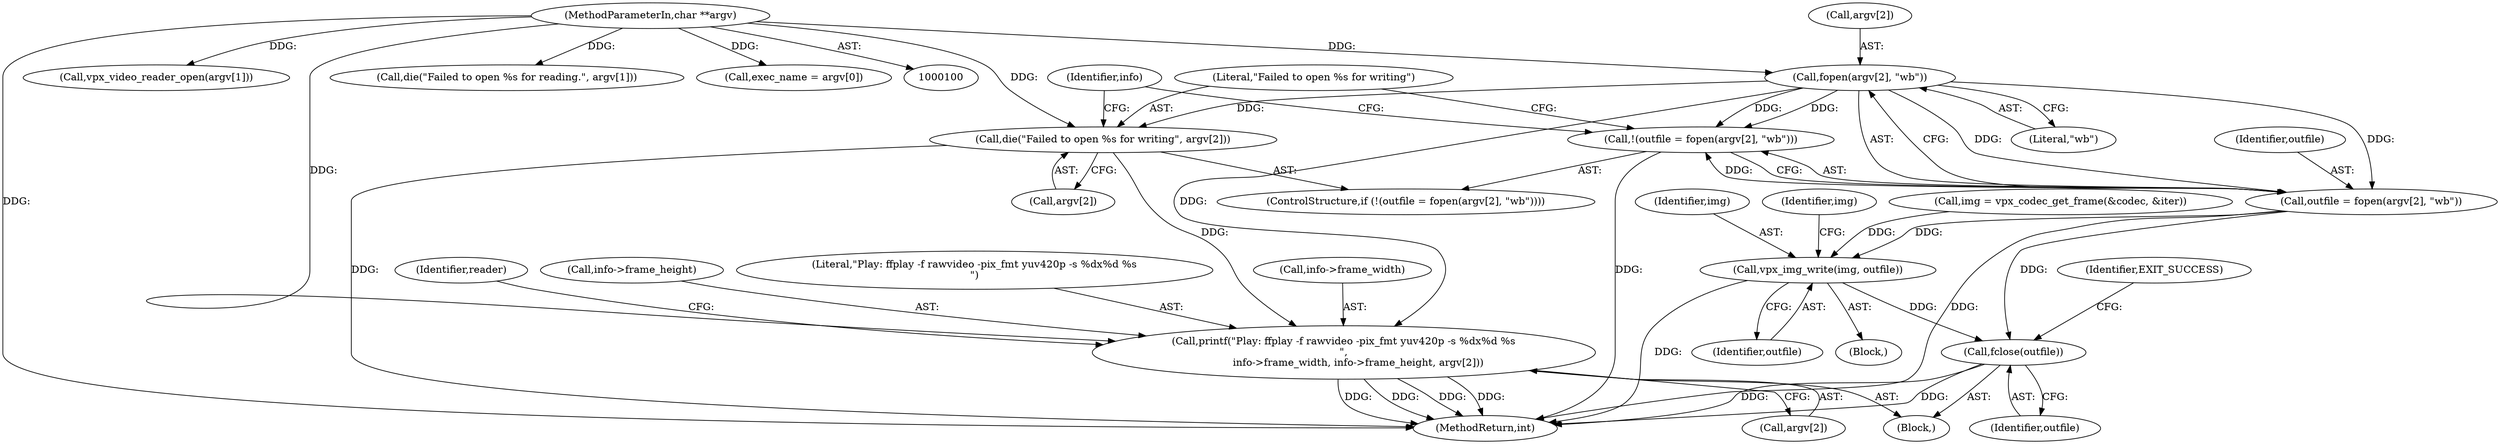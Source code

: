 digraph "0_Android_5a9753fca56f0eeb9f61e342b2fccffc364f9426_3@API" {
"1000155" [label="(Call,fopen(argv[2], \"wb\"))"];
"1000102" [label="(MethodParameterIn,char **argv)"];
"1000152" [label="(Call,!(outfile = fopen(argv[2], \"wb\")))"];
"1000153" [label="(Call,outfile = fopen(argv[2], \"wb\"))"];
"1000299" [label="(Call,vpx_img_write(img, outfile))"];
"1000326" [label="(Call,fclose(outfile))"];
"1000160" [label="(Call,die(\"Failed to open %s for writing\", argv[2]))"];
"1000313" [label="(Call,printf(\"Play: ffplay -f rawvideo -pix_fmt yuv420p -s %dx%d %s\n\",\n         info->frame_width, info->frame_height, argv[2]))"];
"1000330" [label="(MethodReturn,int)"];
"1000154" [label="(Identifier,outfile)"];
"1000291" [label="(Identifier,img)"];
"1000159" [label="(Literal,\"wb\")"];
"1000155" [label="(Call,fopen(argv[2], \"wb\"))"];
"1000102" [label="(MethodParameterIn,char **argv)"];
"1000321" [label="(Call,argv[2])"];
"1000139" [label="(Call,vpx_video_reader_open(argv[1]))"];
"1000315" [label="(Call,info->frame_width)"];
"1000103" [label="(Block,)"];
"1000298" [label="(Block,)"];
"1000290" [label="(Call,img = vpx_codec_get_frame(&codec, &iter))"];
"1000325" [label="(Identifier,reader)"];
"1000318" [label="(Call,info->frame_height)"];
"1000151" [label="(ControlStructure,if (!(outfile = fopen(argv[2], \"wb\"))))"];
"1000152" [label="(Call,!(outfile = fopen(argv[2], \"wb\")))"];
"1000326" [label="(Call,fclose(outfile))"];
"1000146" [label="(Call,die(\"Failed to open %s for reading.\", argv[1]))"];
"1000153" [label="(Call,outfile = fopen(argv[2], \"wb\"))"];
"1000156" [label="(Call,argv[2])"];
"1000313" [label="(Call,printf(\"Play: ffplay -f rawvideo -pix_fmt yuv420p -s %dx%d %s\n\",\n         info->frame_width, info->frame_height, argv[2]))"];
"1000160" [label="(Call,die(\"Failed to open %s for writing\", argv[2]))"];
"1000299" [label="(Call,vpx_img_write(img, outfile))"];
"1000329" [label="(Identifier,EXIT_SUCCESS)"];
"1000166" [label="(Identifier,info)"];
"1000300" [label="(Identifier,img)"];
"1000162" [label="(Call,argv[2])"];
"1000301" [label="(Identifier,outfile)"];
"1000314" [label="(Literal,\"Play: ffplay -f rawvideo -pix_fmt yuv420p -s %dx%d %s\n\")"];
"1000161" [label="(Literal,\"Failed to open %s for writing\")"];
"1000126" [label="(Call,exec_name = argv[0])"];
"1000327" [label="(Identifier,outfile)"];
"1000155" -> "1000153"  [label="AST: "];
"1000155" -> "1000159"  [label="CFG: "];
"1000156" -> "1000155"  [label="AST: "];
"1000159" -> "1000155"  [label="AST: "];
"1000153" -> "1000155"  [label="CFG: "];
"1000155" -> "1000152"  [label="DDG: "];
"1000155" -> "1000152"  [label="DDG: "];
"1000155" -> "1000153"  [label="DDG: "];
"1000155" -> "1000153"  [label="DDG: "];
"1000102" -> "1000155"  [label="DDG: "];
"1000155" -> "1000160"  [label="DDG: "];
"1000155" -> "1000313"  [label="DDG: "];
"1000102" -> "1000100"  [label="AST: "];
"1000102" -> "1000330"  [label="DDG: "];
"1000102" -> "1000126"  [label="DDG: "];
"1000102" -> "1000139"  [label="DDG: "];
"1000102" -> "1000146"  [label="DDG: "];
"1000102" -> "1000160"  [label="DDG: "];
"1000102" -> "1000313"  [label="DDG: "];
"1000152" -> "1000151"  [label="AST: "];
"1000152" -> "1000153"  [label="CFG: "];
"1000153" -> "1000152"  [label="AST: "];
"1000161" -> "1000152"  [label="CFG: "];
"1000166" -> "1000152"  [label="CFG: "];
"1000152" -> "1000330"  [label="DDG: "];
"1000153" -> "1000152"  [label="DDG: "];
"1000154" -> "1000153"  [label="AST: "];
"1000153" -> "1000330"  [label="DDG: "];
"1000153" -> "1000299"  [label="DDG: "];
"1000153" -> "1000326"  [label="DDG: "];
"1000299" -> "1000298"  [label="AST: "];
"1000299" -> "1000301"  [label="CFG: "];
"1000300" -> "1000299"  [label="AST: "];
"1000301" -> "1000299"  [label="AST: "];
"1000291" -> "1000299"  [label="CFG: "];
"1000299" -> "1000330"  [label="DDG: "];
"1000290" -> "1000299"  [label="DDG: "];
"1000299" -> "1000326"  [label="DDG: "];
"1000326" -> "1000103"  [label="AST: "];
"1000326" -> "1000327"  [label="CFG: "];
"1000327" -> "1000326"  [label="AST: "];
"1000329" -> "1000326"  [label="CFG: "];
"1000326" -> "1000330"  [label="DDG: "];
"1000326" -> "1000330"  [label="DDG: "];
"1000160" -> "1000151"  [label="AST: "];
"1000160" -> "1000162"  [label="CFG: "];
"1000161" -> "1000160"  [label="AST: "];
"1000162" -> "1000160"  [label="AST: "];
"1000166" -> "1000160"  [label="CFG: "];
"1000160" -> "1000330"  [label="DDG: "];
"1000160" -> "1000313"  [label="DDG: "];
"1000313" -> "1000103"  [label="AST: "];
"1000313" -> "1000321"  [label="CFG: "];
"1000314" -> "1000313"  [label="AST: "];
"1000315" -> "1000313"  [label="AST: "];
"1000318" -> "1000313"  [label="AST: "];
"1000321" -> "1000313"  [label="AST: "];
"1000325" -> "1000313"  [label="CFG: "];
"1000313" -> "1000330"  [label="DDG: "];
"1000313" -> "1000330"  [label="DDG: "];
"1000313" -> "1000330"  [label="DDG: "];
"1000313" -> "1000330"  [label="DDG: "];
}
